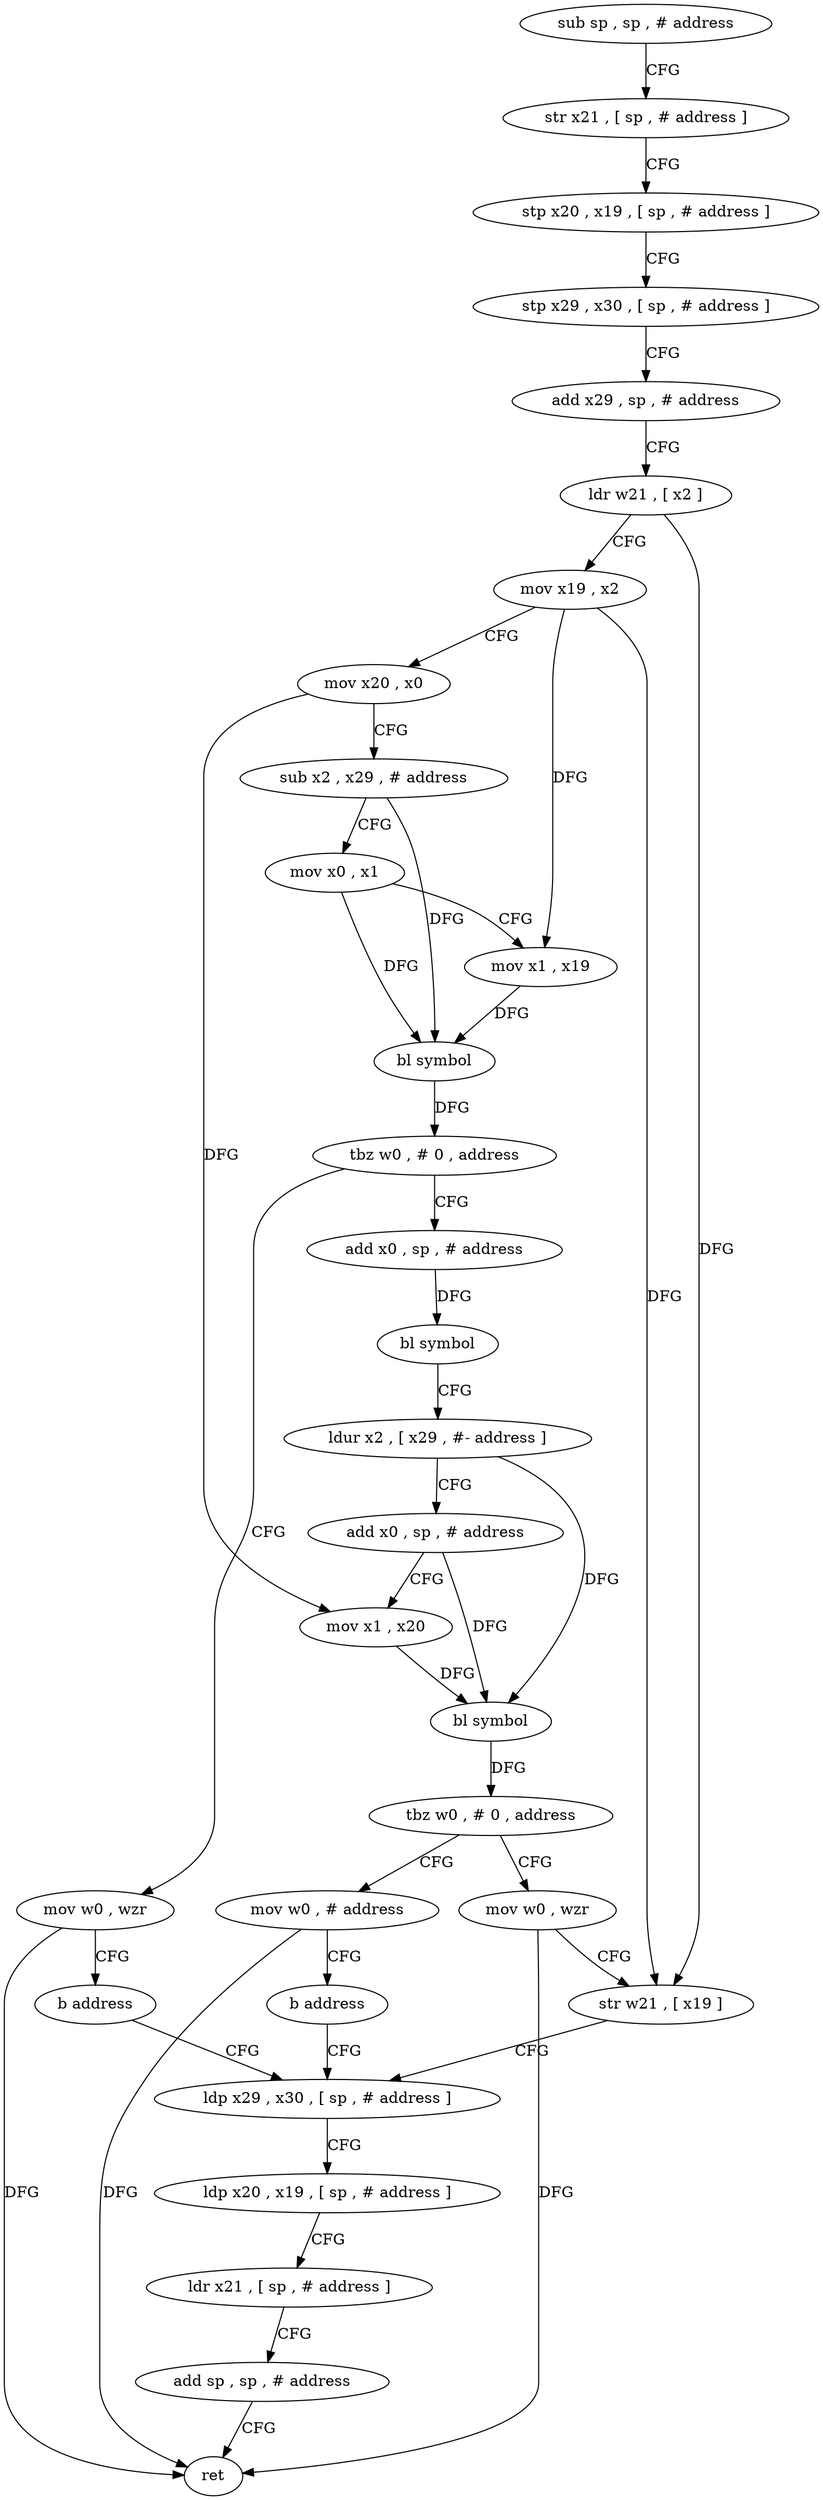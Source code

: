 digraph "func" {
"4248844" [label = "sub sp , sp , # address" ]
"4248848" [label = "str x21 , [ sp , # address ]" ]
"4248852" [label = "stp x20 , x19 , [ sp , # address ]" ]
"4248856" [label = "stp x29 , x30 , [ sp , # address ]" ]
"4248860" [label = "add x29 , sp , # address" ]
"4248864" [label = "ldr w21 , [ x2 ]" ]
"4248868" [label = "mov x19 , x2" ]
"4248872" [label = "mov x20 , x0" ]
"4248876" [label = "sub x2 , x29 , # address" ]
"4248880" [label = "mov x0 , x1" ]
"4248884" [label = "mov x1 , x19" ]
"4248888" [label = "bl symbol" ]
"4248892" [label = "tbz w0 , # 0 , address" ]
"4248932" [label = "mov w0 , wzr" ]
"4248896" [label = "add x0 , sp , # address" ]
"4248936" [label = "b address" ]
"4248948" [label = "ldp x29 , x30 , [ sp , # address ]" ]
"4248900" [label = "bl symbol" ]
"4248904" [label = "ldur x2 , [ x29 , #- address ]" ]
"4248908" [label = "add x0 , sp , # address" ]
"4248912" [label = "mov x1 , x20" ]
"4248916" [label = "bl symbol" ]
"4248920" [label = "tbz w0 , # 0 , address" ]
"4248940" [label = "mov w0 , wzr" ]
"4248924" [label = "mov w0 , # address" ]
"4248952" [label = "ldp x20 , x19 , [ sp , # address ]" ]
"4248956" [label = "ldr x21 , [ sp , # address ]" ]
"4248960" [label = "add sp , sp , # address" ]
"4248964" [label = "ret" ]
"4248944" [label = "str w21 , [ x19 ]" ]
"4248928" [label = "b address" ]
"4248844" -> "4248848" [ label = "CFG" ]
"4248848" -> "4248852" [ label = "CFG" ]
"4248852" -> "4248856" [ label = "CFG" ]
"4248856" -> "4248860" [ label = "CFG" ]
"4248860" -> "4248864" [ label = "CFG" ]
"4248864" -> "4248868" [ label = "CFG" ]
"4248864" -> "4248944" [ label = "DFG" ]
"4248868" -> "4248872" [ label = "CFG" ]
"4248868" -> "4248884" [ label = "DFG" ]
"4248868" -> "4248944" [ label = "DFG" ]
"4248872" -> "4248876" [ label = "CFG" ]
"4248872" -> "4248912" [ label = "DFG" ]
"4248876" -> "4248880" [ label = "CFG" ]
"4248876" -> "4248888" [ label = "DFG" ]
"4248880" -> "4248884" [ label = "CFG" ]
"4248880" -> "4248888" [ label = "DFG" ]
"4248884" -> "4248888" [ label = "DFG" ]
"4248888" -> "4248892" [ label = "DFG" ]
"4248892" -> "4248932" [ label = "CFG" ]
"4248892" -> "4248896" [ label = "CFG" ]
"4248932" -> "4248936" [ label = "CFG" ]
"4248932" -> "4248964" [ label = "DFG" ]
"4248896" -> "4248900" [ label = "DFG" ]
"4248936" -> "4248948" [ label = "CFG" ]
"4248948" -> "4248952" [ label = "CFG" ]
"4248900" -> "4248904" [ label = "CFG" ]
"4248904" -> "4248908" [ label = "CFG" ]
"4248904" -> "4248916" [ label = "DFG" ]
"4248908" -> "4248912" [ label = "CFG" ]
"4248908" -> "4248916" [ label = "DFG" ]
"4248912" -> "4248916" [ label = "DFG" ]
"4248916" -> "4248920" [ label = "DFG" ]
"4248920" -> "4248940" [ label = "CFG" ]
"4248920" -> "4248924" [ label = "CFG" ]
"4248940" -> "4248944" [ label = "CFG" ]
"4248940" -> "4248964" [ label = "DFG" ]
"4248924" -> "4248928" [ label = "CFG" ]
"4248924" -> "4248964" [ label = "DFG" ]
"4248952" -> "4248956" [ label = "CFG" ]
"4248956" -> "4248960" [ label = "CFG" ]
"4248960" -> "4248964" [ label = "CFG" ]
"4248944" -> "4248948" [ label = "CFG" ]
"4248928" -> "4248948" [ label = "CFG" ]
}
